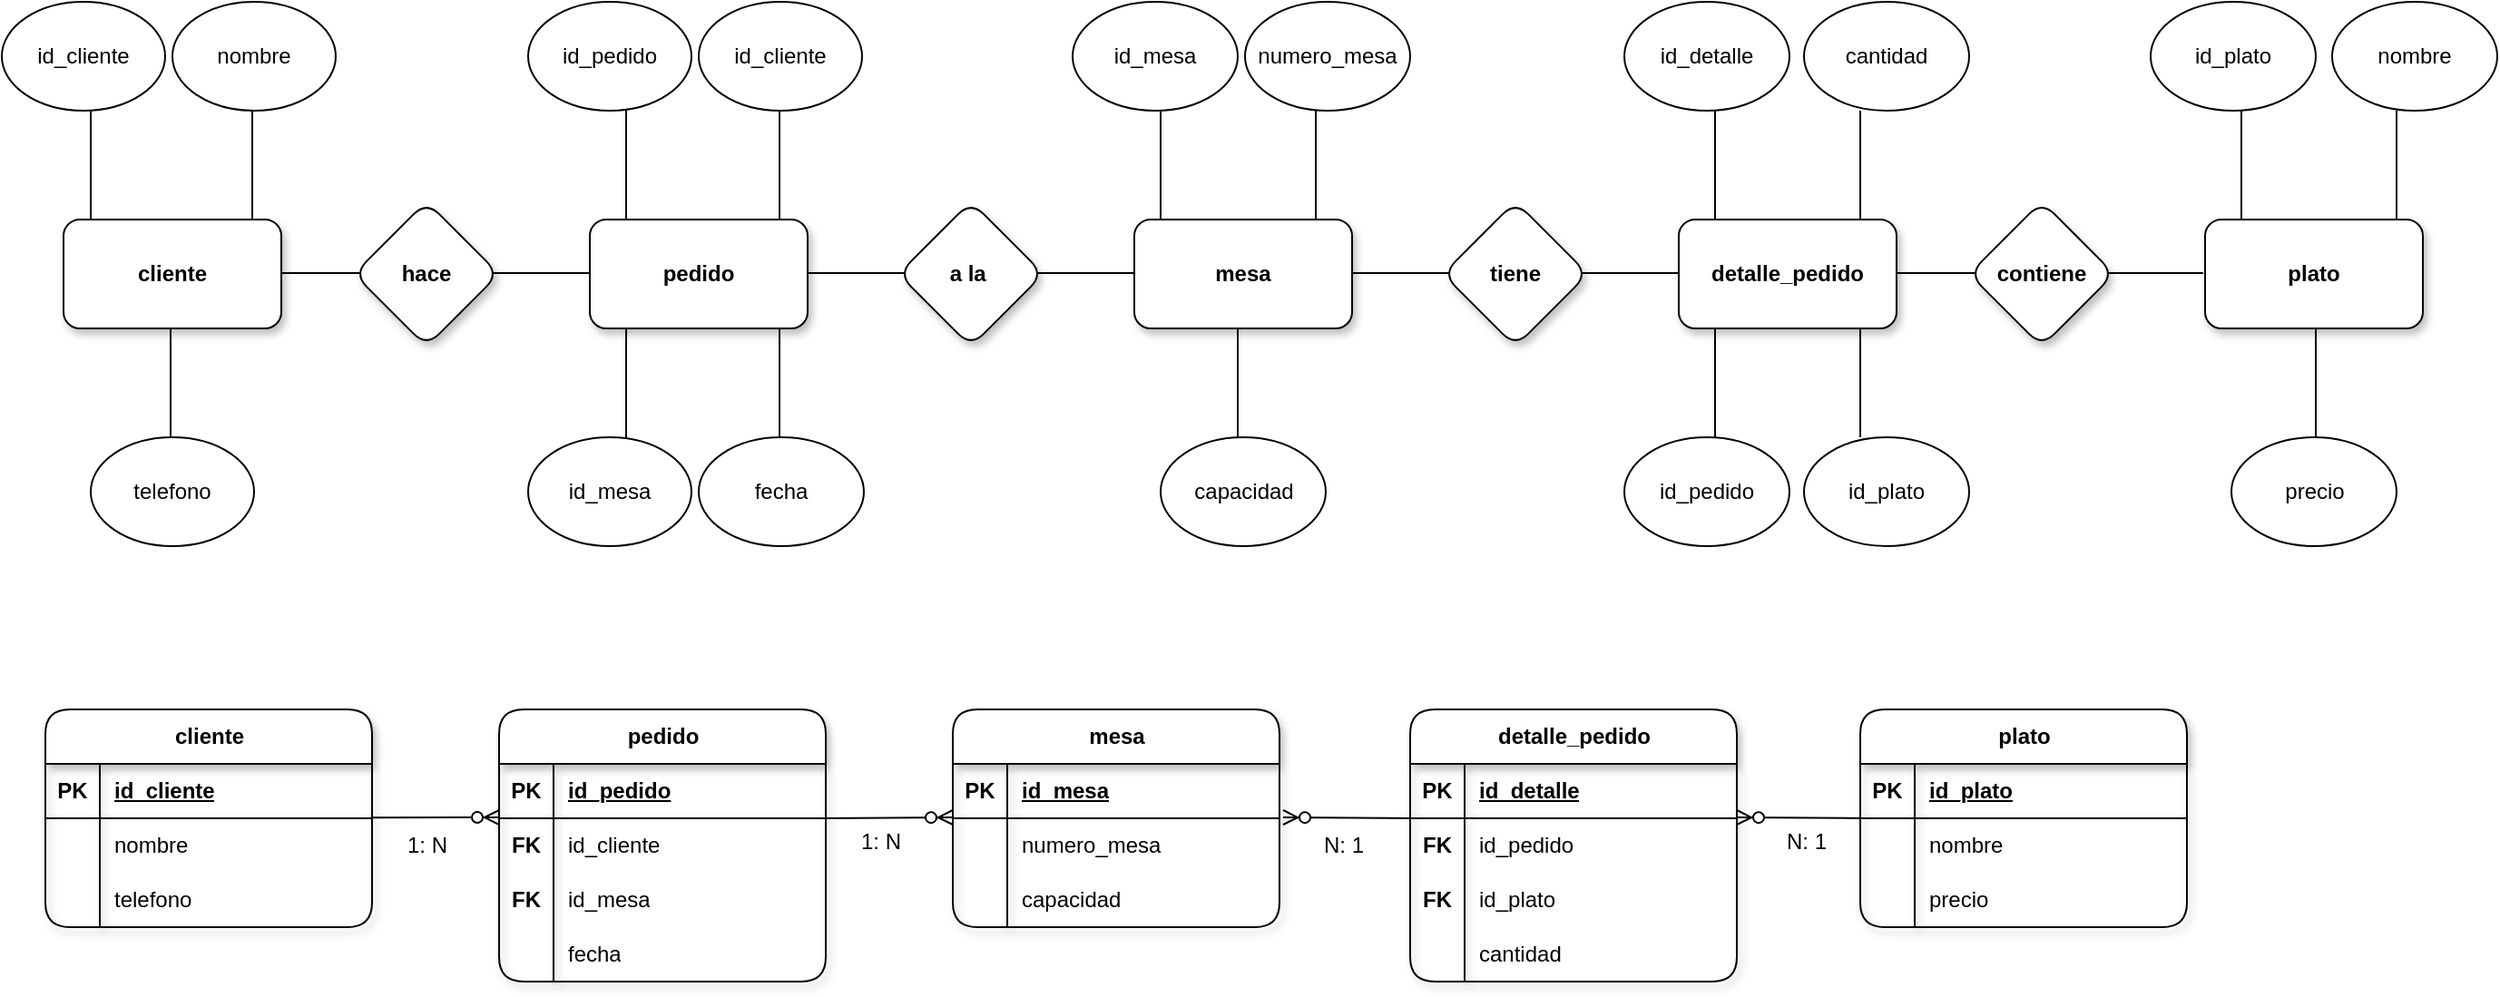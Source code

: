 <mxfile version="28.2.0">
  <diagram name="Página-1" id="vlV-Qh6X_c324FIrE44r">
    <mxGraphModel grid="1" page="1" gridSize="10" guides="1" tooltips="1" connect="1" arrows="1" fold="1" pageScale="1" pageWidth="1169" pageHeight="1654" math="0" shadow="0">
      <root>
        <mxCell id="0" />
        <mxCell id="1" parent="0" />
        <mxCell id="enoHgNi0ZjV8ggmhb0cH-23" value="" style="endArrow=none;html=1;rounded=0;" edge="1" parent="1">
          <mxGeometry width="50" height="50" relative="1" as="geometry">
            <mxPoint x="1169" y="199.5" as="sourcePoint" />
            <mxPoint x="1229" y="199.5" as="targetPoint" />
          </mxGeometry>
        </mxCell>
        <mxCell id="enoHgNi0ZjV8ggmhb0cH-22" value="" style="endArrow=none;html=1;rounded=0;" edge="1" parent="1">
          <mxGeometry width="50" height="50" relative="1" as="geometry">
            <mxPoint x="1050" y="199.5" as="sourcePoint" />
            <mxPoint x="1110" y="199.5" as="targetPoint" />
          </mxGeometry>
        </mxCell>
        <mxCell id="enoHgNi0ZjV8ggmhb0cH-21" value="" style="endArrow=none;html=1;rounded=0;" edge="1" parent="1">
          <mxGeometry width="50" height="50" relative="1" as="geometry">
            <mxPoint x="880" y="199.5" as="sourcePoint" />
            <mxPoint x="940" y="199.5" as="targetPoint" />
          </mxGeometry>
        </mxCell>
        <mxCell id="enoHgNi0ZjV8ggmhb0cH-20" value="" style="endArrow=none;html=1;rounded=0;" edge="1" parent="1">
          <mxGeometry width="50" height="50" relative="1" as="geometry">
            <mxPoint x="760" y="199.5" as="sourcePoint" />
            <mxPoint x="820" y="199.5" as="targetPoint" />
          </mxGeometry>
        </mxCell>
        <mxCell id="enoHgNi0ZjV8ggmhb0cH-19" value="" style="endArrow=none;html=1;rounded=0;" edge="1" parent="1">
          <mxGeometry width="50" height="50" relative="1" as="geometry">
            <mxPoint x="585" y="199.5" as="sourcePoint" />
            <mxPoint x="645" y="199.5" as="targetPoint" />
          </mxGeometry>
        </mxCell>
        <mxCell id="enoHgNi0ZjV8ggmhb0cH-18" value="" style="endArrow=none;html=1;rounded=0;" edge="1" parent="1">
          <mxGeometry width="50" height="50" relative="1" as="geometry">
            <mxPoint x="460" y="199.5" as="sourcePoint" />
            <mxPoint x="520" y="199.5" as="targetPoint" />
          </mxGeometry>
        </mxCell>
        <mxCell id="enoHgNi0ZjV8ggmhb0cH-7" value="&lt;b&gt;a la&amp;nbsp;&lt;/b&gt;" style="rhombus;whiteSpace=wrap;html=1;shadow=1;rounded=1;" vertex="1" parent="1">
          <mxGeometry x="510" y="160" width="80" height="80" as="geometry" />
        </mxCell>
        <mxCell id="enoHgNi0ZjV8ggmhb0cH-17" value="" style="endArrow=none;html=1;rounded=0;" edge="1" parent="1">
          <mxGeometry width="50" height="50" relative="1" as="geometry">
            <mxPoint x="280" y="199.5" as="sourcePoint" />
            <mxPoint x="340" y="199.5" as="targetPoint" />
          </mxGeometry>
        </mxCell>
        <mxCell id="enoHgNi0ZjV8ggmhb0cH-16" value="" style="endArrow=none;html=1;rounded=0;" edge="1" parent="1">
          <mxGeometry width="50" height="50" relative="1" as="geometry">
            <mxPoint x="155" y="199.5" as="sourcePoint" />
            <mxPoint x="215" y="199.5" as="targetPoint" />
          </mxGeometry>
        </mxCell>
        <mxCell id="enoHgNi0ZjV8ggmhb0cH-1" value="&lt;b&gt;cliente&lt;/b&gt;" style="rounded=1;whiteSpace=wrap;html=1;shadow=1;" vertex="1" parent="1">
          <mxGeometry x="50" y="170" width="120" height="60" as="geometry" />
        </mxCell>
        <mxCell id="enoHgNi0ZjV8ggmhb0cH-2" value="&lt;b&gt;pedido&lt;/b&gt;" style="rounded=1;whiteSpace=wrap;html=1;shadow=1;" vertex="1" parent="1">
          <mxGeometry x="340" y="170" width="120" height="60" as="geometry" />
        </mxCell>
        <mxCell id="enoHgNi0ZjV8ggmhb0cH-3" value="&lt;b&gt;detalle_pedido&lt;/b&gt;" style="rounded=1;whiteSpace=wrap;html=1;shadow=1;" vertex="1" parent="1">
          <mxGeometry x="940" y="170" width="120" height="60" as="geometry" />
        </mxCell>
        <mxCell id="enoHgNi0ZjV8ggmhb0cH-4" value="&lt;b&gt;mesa&lt;/b&gt;" style="rounded=1;whiteSpace=wrap;html=1;shadow=1;" vertex="1" parent="1">
          <mxGeometry x="640" y="170" width="120" height="60" as="geometry" />
        </mxCell>
        <mxCell id="enoHgNi0ZjV8ggmhb0cH-5" value="&lt;b&gt;plato&lt;/b&gt;" style="rounded=1;whiteSpace=wrap;html=1;shadow=1;" vertex="1" parent="1">
          <mxGeometry x="1230" y="170" width="120" height="60" as="geometry" />
        </mxCell>
        <mxCell id="enoHgNi0ZjV8ggmhb0cH-6" value="&lt;b&gt;hace&lt;/b&gt;" style="rhombus;whiteSpace=wrap;html=1;shadow=1;rounded=1;" vertex="1" parent="1">
          <mxGeometry x="210" y="160" width="80" height="80" as="geometry" />
        </mxCell>
        <mxCell id="enoHgNi0ZjV8ggmhb0cH-8" value="&lt;b&gt;tiene&lt;/b&gt;" style="rhombus;whiteSpace=wrap;html=1;shadow=1;rounded=1;" vertex="1" parent="1">
          <mxGeometry x="810" y="160" width="80" height="80" as="geometry" />
        </mxCell>
        <mxCell id="enoHgNi0ZjV8ggmhb0cH-9" value="&lt;b&gt;contiene&lt;/b&gt;" style="rhombus;whiteSpace=wrap;html=1;shadow=1;rounded=1;" vertex="1" parent="1">
          <mxGeometry x="1100" y="160" width="80" height="80" as="geometry" />
        </mxCell>
        <mxCell id="enoHgNi0ZjV8ggmhb0cH-10" value="id_cliente" style="ellipse;whiteSpace=wrap;html=1;" vertex="1" parent="1">
          <mxGeometry x="16" y="50" width="90" height="60" as="geometry" />
        </mxCell>
        <mxCell id="enoHgNi0ZjV8ggmhb0cH-11" value="nombre" style="ellipse;whiteSpace=wrap;html=1;" vertex="1" parent="1">
          <mxGeometry x="110" y="50" width="90" height="60" as="geometry" />
        </mxCell>
        <mxCell id="enoHgNi0ZjV8ggmhb0cH-12" value="telefono" style="ellipse;whiteSpace=wrap;html=1;" vertex="1" parent="1">
          <mxGeometry x="65" y="290" width="90" height="60" as="geometry" />
        </mxCell>
        <mxCell id="enoHgNi0ZjV8ggmhb0cH-13" value="" style="endArrow=none;html=1;rounded=0;" edge="1" parent="1">
          <mxGeometry width="50" height="50" relative="1" as="geometry">
            <mxPoint x="65" y="170" as="sourcePoint" />
            <mxPoint x="65" y="110" as="targetPoint" />
          </mxGeometry>
        </mxCell>
        <mxCell id="enoHgNi0ZjV8ggmhb0cH-14" value="" style="endArrow=none;html=1;rounded=0;" edge="1" parent="1">
          <mxGeometry width="50" height="50" relative="1" as="geometry">
            <mxPoint x="154" y="170" as="sourcePoint" />
            <mxPoint x="154" y="110" as="targetPoint" />
          </mxGeometry>
        </mxCell>
        <mxCell id="enoHgNi0ZjV8ggmhb0cH-15" value="" style="endArrow=none;html=1;rounded=0;" edge="1" parent="1">
          <mxGeometry width="50" height="50" relative="1" as="geometry">
            <mxPoint x="109" y="290" as="sourcePoint" />
            <mxPoint x="109" y="230" as="targetPoint" />
          </mxGeometry>
        </mxCell>
        <mxCell id="enoHgNi0ZjV8ggmhb0cH-24" value="id_pedido" style="ellipse;whiteSpace=wrap;html=1;" vertex="1" parent="1">
          <mxGeometry x="306" y="50" width="90" height="60" as="geometry" />
        </mxCell>
        <mxCell id="enoHgNi0ZjV8ggmhb0cH-25" value="id_cliente" style="ellipse;whiteSpace=wrap;html=1;" vertex="1" parent="1">
          <mxGeometry x="400" y="50" width="90" height="60" as="geometry" />
        </mxCell>
        <mxCell id="enoHgNi0ZjV8ggmhb0cH-26" value="id_mesa" style="ellipse;whiteSpace=wrap;html=1;" vertex="1" parent="1">
          <mxGeometry x="306" y="290" width="90" height="60" as="geometry" />
        </mxCell>
        <mxCell id="enoHgNi0ZjV8ggmhb0cH-27" value="fecha" style="ellipse;whiteSpace=wrap;html=1;" vertex="1" parent="1">
          <mxGeometry x="400" y="290" width="91" height="60" as="geometry" />
        </mxCell>
        <mxCell id="enoHgNi0ZjV8ggmhb0cH-28" value="" style="endArrow=none;html=1;rounded=0;" edge="1" parent="1">
          <mxGeometry width="50" height="50" relative="1" as="geometry">
            <mxPoint x="360" y="290" as="sourcePoint" />
            <mxPoint x="360" y="230" as="targetPoint" />
          </mxGeometry>
        </mxCell>
        <mxCell id="enoHgNi0ZjV8ggmhb0cH-29" value="" style="endArrow=none;html=1;rounded=0;" edge="1" parent="1">
          <mxGeometry width="50" height="50" relative="1" as="geometry">
            <mxPoint x="444.5" y="290" as="sourcePoint" />
            <mxPoint x="444.5" y="230" as="targetPoint" />
          </mxGeometry>
        </mxCell>
        <mxCell id="enoHgNi0ZjV8ggmhb0cH-30" value="" style="endArrow=none;html=1;rounded=0;" edge="1" parent="1">
          <mxGeometry width="50" height="50" relative="1" as="geometry">
            <mxPoint x="360" y="170" as="sourcePoint" />
            <mxPoint x="360" y="110" as="targetPoint" />
          </mxGeometry>
        </mxCell>
        <mxCell id="enoHgNi0ZjV8ggmhb0cH-31" value="" style="endArrow=none;html=1;rounded=0;" edge="1" parent="1">
          <mxGeometry width="50" height="50" relative="1" as="geometry">
            <mxPoint x="444.5" y="170" as="sourcePoint" />
            <mxPoint x="444.5" y="110" as="targetPoint" />
          </mxGeometry>
        </mxCell>
        <mxCell id="enoHgNi0ZjV8ggmhb0cH-32" value="id_mesa" style="ellipse;whiteSpace=wrap;html=1;" vertex="1" parent="1">
          <mxGeometry x="606" y="50" width="91" height="60" as="geometry" />
        </mxCell>
        <mxCell id="enoHgNi0ZjV8ggmhb0cH-33" value="numero_mesa" style="ellipse;whiteSpace=wrap;html=1;" vertex="1" parent="1">
          <mxGeometry x="701" y="50" width="91" height="60" as="geometry" />
        </mxCell>
        <mxCell id="enoHgNi0ZjV8ggmhb0cH-34" value="capacidad" style="ellipse;whiteSpace=wrap;html=1;" vertex="1" parent="1">
          <mxGeometry x="654.5" y="290" width="91" height="60" as="geometry" />
        </mxCell>
        <mxCell id="enoHgNi0ZjV8ggmhb0cH-35" value="" style="endArrow=none;html=1;rounded=0;" edge="1" parent="1">
          <mxGeometry width="50" height="50" relative="1" as="geometry">
            <mxPoint x="697" y="290" as="sourcePoint" />
            <mxPoint x="697" y="230" as="targetPoint" />
          </mxGeometry>
        </mxCell>
        <mxCell id="enoHgNi0ZjV8ggmhb0cH-36" value="" style="endArrow=none;html=1;rounded=0;" edge="1" parent="1">
          <mxGeometry width="50" height="50" relative="1" as="geometry">
            <mxPoint x="654.5" y="170" as="sourcePoint" />
            <mxPoint x="654.5" y="110" as="targetPoint" />
          </mxGeometry>
        </mxCell>
        <mxCell id="enoHgNi0ZjV8ggmhb0cH-37" value="" style="endArrow=none;html=1;rounded=0;" edge="1" parent="1">
          <mxGeometry width="50" height="50" relative="1" as="geometry">
            <mxPoint x="740" y="170" as="sourcePoint" />
            <mxPoint x="740" y="110" as="targetPoint" />
          </mxGeometry>
        </mxCell>
        <mxCell id="enoHgNi0ZjV8ggmhb0cH-38" value="id_detalle" style="ellipse;whiteSpace=wrap;html=1;" vertex="1" parent="1">
          <mxGeometry x="910" y="50" width="91" height="60" as="geometry" />
        </mxCell>
        <mxCell id="enoHgNi0ZjV8ggmhb0cH-39" value="cantidad" style="ellipse;whiteSpace=wrap;html=1;" vertex="1" parent="1">
          <mxGeometry x="1009" y="50" width="91" height="60" as="geometry" />
        </mxCell>
        <mxCell id="enoHgNi0ZjV8ggmhb0cH-40" value="id_pedido" style="ellipse;whiteSpace=wrap;html=1;" vertex="1" parent="1">
          <mxGeometry x="910" y="290" width="91" height="60" as="geometry" />
        </mxCell>
        <mxCell id="enoHgNi0ZjV8ggmhb0cH-41" value="id_plato" style="ellipse;whiteSpace=wrap;html=1;" vertex="1" parent="1">
          <mxGeometry x="1009" y="290" width="91" height="60" as="geometry" />
        </mxCell>
        <mxCell id="enoHgNi0ZjV8ggmhb0cH-42" value="" style="endArrow=none;html=1;rounded=0;" edge="1" parent="1">
          <mxGeometry width="50" height="50" relative="1" as="geometry">
            <mxPoint x="960" y="290" as="sourcePoint" />
            <mxPoint x="960" y="230" as="targetPoint" />
          </mxGeometry>
        </mxCell>
        <mxCell id="enoHgNi0ZjV8ggmhb0cH-43" value="" style="endArrow=none;html=1;rounded=0;" edge="1" parent="1">
          <mxGeometry width="50" height="50" relative="1" as="geometry">
            <mxPoint x="1040" y="290" as="sourcePoint" />
            <mxPoint x="1040" y="230" as="targetPoint" />
          </mxGeometry>
        </mxCell>
        <mxCell id="enoHgNi0ZjV8ggmhb0cH-44" value="" style="endArrow=none;html=1;rounded=0;" edge="1" parent="1">
          <mxGeometry width="50" height="50" relative="1" as="geometry">
            <mxPoint x="960" y="170" as="sourcePoint" />
            <mxPoint x="960" y="110" as="targetPoint" />
          </mxGeometry>
        </mxCell>
        <mxCell id="enoHgNi0ZjV8ggmhb0cH-45" value="" style="endArrow=none;html=1;rounded=0;" edge="1" parent="1">
          <mxGeometry width="50" height="50" relative="1" as="geometry">
            <mxPoint x="1040" y="170" as="sourcePoint" />
            <mxPoint x="1040" y="110" as="targetPoint" />
          </mxGeometry>
        </mxCell>
        <mxCell id="enoHgNi0ZjV8ggmhb0cH-46" value="id_plato" style="ellipse;whiteSpace=wrap;html=1;" vertex="1" parent="1">
          <mxGeometry x="1200" y="50" width="91" height="60" as="geometry" />
        </mxCell>
        <mxCell id="enoHgNi0ZjV8ggmhb0cH-47" value="nombre" style="ellipse;whiteSpace=wrap;html=1;" vertex="1" parent="1">
          <mxGeometry x="1300" y="50" width="91" height="60" as="geometry" />
        </mxCell>
        <mxCell id="enoHgNi0ZjV8ggmhb0cH-48" value="precio" style="ellipse;whiteSpace=wrap;html=1;" vertex="1" parent="1">
          <mxGeometry x="1244.5" y="290" width="91" height="60" as="geometry" />
        </mxCell>
        <mxCell id="enoHgNi0ZjV8ggmhb0cH-49" value="" style="endArrow=none;html=1;rounded=0;" edge="1" parent="1">
          <mxGeometry width="50" height="50" relative="1" as="geometry">
            <mxPoint x="1291" y="290" as="sourcePoint" />
            <mxPoint x="1291" y="230" as="targetPoint" />
          </mxGeometry>
        </mxCell>
        <mxCell id="enoHgNi0ZjV8ggmhb0cH-50" value="" style="endArrow=none;html=1;rounded=0;" edge="1" parent="1">
          <mxGeometry width="50" height="50" relative="1" as="geometry">
            <mxPoint x="1250" y="170" as="sourcePoint" />
            <mxPoint x="1250" y="110" as="targetPoint" />
          </mxGeometry>
        </mxCell>
        <mxCell id="enoHgNi0ZjV8ggmhb0cH-51" value="" style="endArrow=none;html=1;rounded=0;" edge="1" parent="1">
          <mxGeometry width="50" height="50" relative="1" as="geometry">
            <mxPoint x="1335.5" y="170" as="sourcePoint" />
            <mxPoint x="1335.5" y="110" as="targetPoint" />
          </mxGeometry>
        </mxCell>
        <mxCell id="enoHgNi0ZjV8ggmhb0cH-52" value="cliente" style="shape=table;startSize=30;container=1;collapsible=1;childLayout=tableLayout;fixedRows=1;rowLines=0;fontStyle=1;align=center;resizeLast=1;html=1;rounded=1;shadow=1;" vertex="1" parent="1">
          <mxGeometry x="40" y="440" width="180" height="120" as="geometry" />
        </mxCell>
        <mxCell id="enoHgNi0ZjV8ggmhb0cH-53" value="" style="shape=tableRow;horizontal=0;startSize=0;swimlaneHead=0;swimlaneBody=0;fillColor=none;collapsible=0;dropTarget=0;points=[[0,0.5],[1,0.5]];portConstraint=eastwest;top=0;left=0;right=0;bottom=1;" vertex="1" parent="enoHgNi0ZjV8ggmhb0cH-52">
          <mxGeometry y="30" width="180" height="30" as="geometry" />
        </mxCell>
        <mxCell id="enoHgNi0ZjV8ggmhb0cH-54" value="PK" style="shape=partialRectangle;connectable=0;fillColor=none;top=0;left=0;bottom=0;right=0;fontStyle=1;overflow=hidden;whiteSpace=wrap;html=1;" vertex="1" parent="enoHgNi0ZjV8ggmhb0cH-53">
          <mxGeometry width="30" height="30" as="geometry">
            <mxRectangle width="30" height="30" as="alternateBounds" />
          </mxGeometry>
        </mxCell>
        <mxCell id="enoHgNi0ZjV8ggmhb0cH-55" value="id_cliente" style="shape=partialRectangle;connectable=0;fillColor=none;top=0;left=0;bottom=0;right=0;align=left;spacingLeft=6;fontStyle=5;overflow=hidden;whiteSpace=wrap;html=1;" vertex="1" parent="enoHgNi0ZjV8ggmhb0cH-53">
          <mxGeometry x="30" width="150" height="30" as="geometry">
            <mxRectangle width="150" height="30" as="alternateBounds" />
          </mxGeometry>
        </mxCell>
        <mxCell id="enoHgNi0ZjV8ggmhb0cH-56" value="" style="shape=tableRow;horizontal=0;startSize=0;swimlaneHead=0;swimlaneBody=0;fillColor=none;collapsible=0;dropTarget=0;points=[[0,0.5],[1,0.5]];portConstraint=eastwest;top=0;left=0;right=0;bottom=0;" vertex="1" parent="enoHgNi0ZjV8ggmhb0cH-52">
          <mxGeometry y="60" width="180" height="30" as="geometry" />
        </mxCell>
        <mxCell id="enoHgNi0ZjV8ggmhb0cH-57" value="" style="shape=partialRectangle;connectable=0;fillColor=none;top=0;left=0;bottom=0;right=0;editable=1;overflow=hidden;whiteSpace=wrap;html=1;" vertex="1" parent="enoHgNi0ZjV8ggmhb0cH-56">
          <mxGeometry width="30" height="30" as="geometry">
            <mxRectangle width="30" height="30" as="alternateBounds" />
          </mxGeometry>
        </mxCell>
        <mxCell id="enoHgNi0ZjV8ggmhb0cH-58" value="nombre" style="shape=partialRectangle;connectable=0;fillColor=none;top=0;left=0;bottom=0;right=0;align=left;spacingLeft=6;overflow=hidden;whiteSpace=wrap;html=1;" vertex="1" parent="enoHgNi0ZjV8ggmhb0cH-56">
          <mxGeometry x="30" width="150" height="30" as="geometry">
            <mxRectangle width="150" height="30" as="alternateBounds" />
          </mxGeometry>
        </mxCell>
        <mxCell id="enoHgNi0ZjV8ggmhb0cH-59" value="" style="shape=tableRow;horizontal=0;startSize=0;swimlaneHead=0;swimlaneBody=0;fillColor=none;collapsible=0;dropTarget=0;points=[[0,0.5],[1,0.5]];portConstraint=eastwest;top=0;left=0;right=0;bottom=0;" vertex="1" parent="enoHgNi0ZjV8ggmhb0cH-52">
          <mxGeometry y="90" width="180" height="30" as="geometry" />
        </mxCell>
        <mxCell id="enoHgNi0ZjV8ggmhb0cH-60" value="" style="shape=partialRectangle;connectable=0;fillColor=none;top=0;left=0;bottom=0;right=0;editable=1;overflow=hidden;whiteSpace=wrap;html=1;" vertex="1" parent="enoHgNi0ZjV8ggmhb0cH-59">
          <mxGeometry width="30" height="30" as="geometry">
            <mxRectangle width="30" height="30" as="alternateBounds" />
          </mxGeometry>
        </mxCell>
        <mxCell id="enoHgNi0ZjV8ggmhb0cH-61" value="telefono" style="shape=partialRectangle;connectable=0;fillColor=none;top=0;left=0;bottom=0;right=0;align=left;spacingLeft=6;overflow=hidden;whiteSpace=wrap;html=1;" vertex="1" parent="enoHgNi0ZjV8ggmhb0cH-59">
          <mxGeometry x="30" width="150" height="30" as="geometry">
            <mxRectangle width="150" height="30" as="alternateBounds" />
          </mxGeometry>
        </mxCell>
        <mxCell id="enoHgNi0ZjV8ggmhb0cH-65" value="pedido" style="shape=table;startSize=30;container=1;collapsible=1;childLayout=tableLayout;fixedRows=1;rowLines=0;fontStyle=1;align=center;resizeLast=1;html=1;rounded=1;shadow=1;" vertex="1" parent="1">
          <mxGeometry x="290" y="440" width="180" height="150" as="geometry" />
        </mxCell>
        <mxCell id="enoHgNi0ZjV8ggmhb0cH-66" value="" style="shape=tableRow;horizontal=0;startSize=0;swimlaneHead=0;swimlaneBody=0;fillColor=none;collapsible=0;dropTarget=0;points=[[0,0.5],[1,0.5]];portConstraint=eastwest;top=0;left=0;right=0;bottom=1;" vertex="1" parent="enoHgNi0ZjV8ggmhb0cH-65">
          <mxGeometry y="30" width="180" height="30" as="geometry" />
        </mxCell>
        <mxCell id="enoHgNi0ZjV8ggmhb0cH-67" value="PK" style="shape=partialRectangle;connectable=0;fillColor=none;top=0;left=0;bottom=0;right=0;fontStyle=1;overflow=hidden;whiteSpace=wrap;html=1;" vertex="1" parent="enoHgNi0ZjV8ggmhb0cH-66">
          <mxGeometry width="30" height="30" as="geometry">
            <mxRectangle width="30" height="30" as="alternateBounds" />
          </mxGeometry>
        </mxCell>
        <mxCell id="enoHgNi0ZjV8ggmhb0cH-68" value="id_pedido" style="shape=partialRectangle;connectable=0;fillColor=none;top=0;left=0;bottom=0;right=0;align=left;spacingLeft=6;fontStyle=5;overflow=hidden;whiteSpace=wrap;html=1;" vertex="1" parent="enoHgNi0ZjV8ggmhb0cH-66">
          <mxGeometry x="30" width="150" height="30" as="geometry">
            <mxRectangle width="150" height="30" as="alternateBounds" />
          </mxGeometry>
        </mxCell>
        <mxCell id="enoHgNi0ZjV8ggmhb0cH-69" value="" style="shape=tableRow;horizontal=0;startSize=0;swimlaneHead=0;swimlaneBody=0;fillColor=none;collapsible=0;dropTarget=0;points=[[0,0.5],[1,0.5]];portConstraint=eastwest;top=0;left=0;right=0;bottom=0;" vertex="1" parent="enoHgNi0ZjV8ggmhb0cH-65">
          <mxGeometry y="60" width="180" height="30" as="geometry" />
        </mxCell>
        <mxCell id="enoHgNi0ZjV8ggmhb0cH-70" value="&lt;b&gt;FK&lt;/b&gt;" style="shape=partialRectangle;connectable=0;fillColor=none;top=0;left=0;bottom=0;right=0;editable=1;overflow=hidden;whiteSpace=wrap;html=1;" vertex="1" parent="enoHgNi0ZjV8ggmhb0cH-69">
          <mxGeometry width="30" height="30" as="geometry">
            <mxRectangle width="30" height="30" as="alternateBounds" />
          </mxGeometry>
        </mxCell>
        <mxCell id="enoHgNi0ZjV8ggmhb0cH-71" value="id_cliente" style="shape=partialRectangle;connectable=0;fillColor=none;top=0;left=0;bottom=0;right=0;align=left;spacingLeft=6;overflow=hidden;whiteSpace=wrap;html=1;" vertex="1" parent="enoHgNi0ZjV8ggmhb0cH-69">
          <mxGeometry x="30" width="150" height="30" as="geometry">
            <mxRectangle width="150" height="30" as="alternateBounds" />
          </mxGeometry>
        </mxCell>
        <mxCell id="enoHgNi0ZjV8ggmhb0cH-72" value="" style="shape=tableRow;horizontal=0;startSize=0;swimlaneHead=0;swimlaneBody=0;fillColor=none;collapsible=0;dropTarget=0;points=[[0,0.5],[1,0.5]];portConstraint=eastwest;top=0;left=0;right=0;bottom=0;" vertex="1" parent="enoHgNi0ZjV8ggmhb0cH-65">
          <mxGeometry y="90" width="180" height="30" as="geometry" />
        </mxCell>
        <mxCell id="enoHgNi0ZjV8ggmhb0cH-73" value="&lt;b&gt;FK&lt;/b&gt;" style="shape=partialRectangle;connectable=0;fillColor=none;top=0;left=0;bottom=0;right=0;editable=1;overflow=hidden;whiteSpace=wrap;html=1;" vertex="1" parent="enoHgNi0ZjV8ggmhb0cH-72">
          <mxGeometry width="30" height="30" as="geometry">
            <mxRectangle width="30" height="30" as="alternateBounds" />
          </mxGeometry>
        </mxCell>
        <mxCell id="enoHgNi0ZjV8ggmhb0cH-74" value="id_mesa" style="shape=partialRectangle;connectable=0;fillColor=none;top=0;left=0;bottom=0;right=0;align=left;spacingLeft=6;overflow=hidden;whiteSpace=wrap;html=1;" vertex="1" parent="enoHgNi0ZjV8ggmhb0cH-72">
          <mxGeometry x="30" width="150" height="30" as="geometry">
            <mxRectangle width="150" height="30" as="alternateBounds" />
          </mxGeometry>
        </mxCell>
        <mxCell id="enoHgNi0ZjV8ggmhb0cH-75" value="" style="shape=tableRow;horizontal=0;startSize=0;swimlaneHead=0;swimlaneBody=0;fillColor=none;collapsible=0;dropTarget=0;points=[[0,0.5],[1,0.5]];portConstraint=eastwest;top=0;left=0;right=0;bottom=0;" vertex="1" parent="enoHgNi0ZjV8ggmhb0cH-65">
          <mxGeometry y="120" width="180" height="30" as="geometry" />
        </mxCell>
        <mxCell id="enoHgNi0ZjV8ggmhb0cH-76" value="" style="shape=partialRectangle;connectable=0;fillColor=none;top=0;left=0;bottom=0;right=0;editable=1;overflow=hidden;whiteSpace=wrap;html=1;" vertex="1" parent="enoHgNi0ZjV8ggmhb0cH-75">
          <mxGeometry width="30" height="30" as="geometry">
            <mxRectangle width="30" height="30" as="alternateBounds" />
          </mxGeometry>
        </mxCell>
        <mxCell id="enoHgNi0ZjV8ggmhb0cH-77" value="fecha" style="shape=partialRectangle;connectable=0;fillColor=none;top=0;left=0;bottom=0;right=0;align=left;spacingLeft=6;overflow=hidden;whiteSpace=wrap;html=1;" vertex="1" parent="enoHgNi0ZjV8ggmhb0cH-75">
          <mxGeometry x="30" width="150" height="30" as="geometry">
            <mxRectangle width="150" height="30" as="alternateBounds" />
          </mxGeometry>
        </mxCell>
        <mxCell id="enoHgNi0ZjV8ggmhb0cH-78" value="mesa" style="shape=table;startSize=30;container=1;collapsible=1;childLayout=tableLayout;fixedRows=1;rowLines=0;fontStyle=1;align=center;resizeLast=1;html=1;rounded=1;shadow=1;" vertex="1" parent="1">
          <mxGeometry x="540" y="440" width="180" height="120" as="geometry" />
        </mxCell>
        <mxCell id="enoHgNi0ZjV8ggmhb0cH-79" value="" style="shape=tableRow;horizontal=0;startSize=0;swimlaneHead=0;swimlaneBody=0;fillColor=none;collapsible=0;dropTarget=0;points=[[0,0.5],[1,0.5]];portConstraint=eastwest;top=0;left=0;right=0;bottom=1;" vertex="1" parent="enoHgNi0ZjV8ggmhb0cH-78">
          <mxGeometry y="30" width="180" height="30" as="geometry" />
        </mxCell>
        <mxCell id="enoHgNi0ZjV8ggmhb0cH-80" value="PK" style="shape=partialRectangle;connectable=0;fillColor=none;top=0;left=0;bottom=0;right=0;fontStyle=1;overflow=hidden;whiteSpace=wrap;html=1;" vertex="1" parent="enoHgNi0ZjV8ggmhb0cH-79">
          <mxGeometry width="30" height="30" as="geometry">
            <mxRectangle width="30" height="30" as="alternateBounds" />
          </mxGeometry>
        </mxCell>
        <mxCell id="enoHgNi0ZjV8ggmhb0cH-81" value="id_mesa" style="shape=partialRectangle;connectable=0;fillColor=none;top=0;left=0;bottom=0;right=0;align=left;spacingLeft=6;fontStyle=5;overflow=hidden;whiteSpace=wrap;html=1;" vertex="1" parent="enoHgNi0ZjV8ggmhb0cH-79">
          <mxGeometry x="30" width="150" height="30" as="geometry">
            <mxRectangle width="150" height="30" as="alternateBounds" />
          </mxGeometry>
        </mxCell>
        <mxCell id="enoHgNi0ZjV8ggmhb0cH-82" value="" style="shape=tableRow;horizontal=0;startSize=0;swimlaneHead=0;swimlaneBody=0;fillColor=none;collapsible=0;dropTarget=0;points=[[0,0.5],[1,0.5]];portConstraint=eastwest;top=0;left=0;right=0;bottom=0;" vertex="1" parent="enoHgNi0ZjV8ggmhb0cH-78">
          <mxGeometry y="60" width="180" height="30" as="geometry" />
        </mxCell>
        <mxCell id="enoHgNi0ZjV8ggmhb0cH-83" value="" style="shape=partialRectangle;connectable=0;fillColor=none;top=0;left=0;bottom=0;right=0;editable=1;overflow=hidden;whiteSpace=wrap;html=1;" vertex="1" parent="enoHgNi0ZjV8ggmhb0cH-82">
          <mxGeometry width="30" height="30" as="geometry">
            <mxRectangle width="30" height="30" as="alternateBounds" />
          </mxGeometry>
        </mxCell>
        <mxCell id="enoHgNi0ZjV8ggmhb0cH-84" value="numero_mesa" style="shape=partialRectangle;connectable=0;fillColor=none;top=0;left=0;bottom=0;right=0;align=left;spacingLeft=6;overflow=hidden;whiteSpace=wrap;html=1;" vertex="1" parent="enoHgNi0ZjV8ggmhb0cH-82">
          <mxGeometry x="30" width="150" height="30" as="geometry">
            <mxRectangle width="150" height="30" as="alternateBounds" />
          </mxGeometry>
        </mxCell>
        <mxCell id="enoHgNi0ZjV8ggmhb0cH-85" value="" style="shape=tableRow;horizontal=0;startSize=0;swimlaneHead=0;swimlaneBody=0;fillColor=none;collapsible=0;dropTarget=0;points=[[0,0.5],[1,0.5]];portConstraint=eastwest;top=0;left=0;right=0;bottom=0;" vertex="1" parent="enoHgNi0ZjV8ggmhb0cH-78">
          <mxGeometry y="90" width="180" height="30" as="geometry" />
        </mxCell>
        <mxCell id="enoHgNi0ZjV8ggmhb0cH-86" value="" style="shape=partialRectangle;connectable=0;fillColor=none;top=0;left=0;bottom=0;right=0;editable=1;overflow=hidden;whiteSpace=wrap;html=1;" vertex="1" parent="enoHgNi0ZjV8ggmhb0cH-85">
          <mxGeometry width="30" height="30" as="geometry">
            <mxRectangle width="30" height="30" as="alternateBounds" />
          </mxGeometry>
        </mxCell>
        <mxCell id="enoHgNi0ZjV8ggmhb0cH-87" value="capacidad" style="shape=partialRectangle;connectable=0;fillColor=none;top=0;left=0;bottom=0;right=0;align=left;spacingLeft=6;overflow=hidden;whiteSpace=wrap;html=1;" vertex="1" parent="enoHgNi0ZjV8ggmhb0cH-85">
          <mxGeometry x="30" width="150" height="30" as="geometry">
            <mxRectangle width="150" height="30" as="alternateBounds" />
          </mxGeometry>
        </mxCell>
        <mxCell id="enoHgNi0ZjV8ggmhb0cH-91" value="detalle_pedido" style="shape=table;startSize=30;container=1;collapsible=1;childLayout=tableLayout;fixedRows=1;rowLines=0;fontStyle=1;align=center;resizeLast=1;html=1;rounded=1;shadow=1;" vertex="1" parent="1">
          <mxGeometry x="792" y="440" width="180" height="150" as="geometry" />
        </mxCell>
        <mxCell id="enoHgNi0ZjV8ggmhb0cH-92" value="" style="shape=tableRow;horizontal=0;startSize=0;swimlaneHead=0;swimlaneBody=0;fillColor=none;collapsible=0;dropTarget=0;points=[[0,0.5],[1,0.5]];portConstraint=eastwest;top=0;left=0;right=0;bottom=1;" vertex="1" parent="enoHgNi0ZjV8ggmhb0cH-91">
          <mxGeometry y="30" width="180" height="30" as="geometry" />
        </mxCell>
        <mxCell id="enoHgNi0ZjV8ggmhb0cH-93" value="PK" style="shape=partialRectangle;connectable=0;fillColor=none;top=0;left=0;bottom=0;right=0;fontStyle=1;overflow=hidden;whiteSpace=wrap;html=1;" vertex="1" parent="enoHgNi0ZjV8ggmhb0cH-92">
          <mxGeometry width="30" height="30" as="geometry">
            <mxRectangle width="30" height="30" as="alternateBounds" />
          </mxGeometry>
        </mxCell>
        <mxCell id="enoHgNi0ZjV8ggmhb0cH-94" value="id_detalle" style="shape=partialRectangle;connectable=0;fillColor=none;top=0;left=0;bottom=0;right=0;align=left;spacingLeft=6;fontStyle=5;overflow=hidden;whiteSpace=wrap;html=1;" vertex="1" parent="enoHgNi0ZjV8ggmhb0cH-92">
          <mxGeometry x="30" width="150" height="30" as="geometry">
            <mxRectangle width="150" height="30" as="alternateBounds" />
          </mxGeometry>
        </mxCell>
        <mxCell id="enoHgNi0ZjV8ggmhb0cH-95" value="" style="shape=tableRow;horizontal=0;startSize=0;swimlaneHead=0;swimlaneBody=0;fillColor=none;collapsible=0;dropTarget=0;points=[[0,0.5],[1,0.5]];portConstraint=eastwest;top=0;left=0;right=0;bottom=0;" vertex="1" parent="enoHgNi0ZjV8ggmhb0cH-91">
          <mxGeometry y="60" width="180" height="30" as="geometry" />
        </mxCell>
        <mxCell id="enoHgNi0ZjV8ggmhb0cH-96" value="&lt;b&gt;FK&lt;/b&gt;" style="shape=partialRectangle;connectable=0;fillColor=none;top=0;left=0;bottom=0;right=0;editable=1;overflow=hidden;whiteSpace=wrap;html=1;" vertex="1" parent="enoHgNi0ZjV8ggmhb0cH-95">
          <mxGeometry width="30" height="30" as="geometry">
            <mxRectangle width="30" height="30" as="alternateBounds" />
          </mxGeometry>
        </mxCell>
        <mxCell id="enoHgNi0ZjV8ggmhb0cH-97" value="id_pedido" style="shape=partialRectangle;connectable=0;fillColor=none;top=0;left=0;bottom=0;right=0;align=left;spacingLeft=6;overflow=hidden;whiteSpace=wrap;html=1;" vertex="1" parent="enoHgNi0ZjV8ggmhb0cH-95">
          <mxGeometry x="30" width="150" height="30" as="geometry">
            <mxRectangle width="150" height="30" as="alternateBounds" />
          </mxGeometry>
        </mxCell>
        <mxCell id="enoHgNi0ZjV8ggmhb0cH-98" value="" style="shape=tableRow;horizontal=0;startSize=0;swimlaneHead=0;swimlaneBody=0;fillColor=none;collapsible=0;dropTarget=0;points=[[0,0.5],[1,0.5]];portConstraint=eastwest;top=0;left=0;right=0;bottom=0;" vertex="1" parent="enoHgNi0ZjV8ggmhb0cH-91">
          <mxGeometry y="90" width="180" height="30" as="geometry" />
        </mxCell>
        <mxCell id="enoHgNi0ZjV8ggmhb0cH-99" value="&lt;b&gt;FK&lt;/b&gt;" style="shape=partialRectangle;connectable=0;fillColor=none;top=0;left=0;bottom=0;right=0;editable=1;overflow=hidden;whiteSpace=wrap;html=1;" vertex="1" parent="enoHgNi0ZjV8ggmhb0cH-98">
          <mxGeometry width="30" height="30" as="geometry">
            <mxRectangle width="30" height="30" as="alternateBounds" />
          </mxGeometry>
        </mxCell>
        <mxCell id="enoHgNi0ZjV8ggmhb0cH-100" value="id_plato" style="shape=partialRectangle;connectable=0;fillColor=none;top=0;left=0;bottom=0;right=0;align=left;spacingLeft=6;overflow=hidden;whiteSpace=wrap;html=1;" vertex="1" parent="enoHgNi0ZjV8ggmhb0cH-98">
          <mxGeometry x="30" width="150" height="30" as="geometry">
            <mxRectangle width="150" height="30" as="alternateBounds" />
          </mxGeometry>
        </mxCell>
        <mxCell id="enoHgNi0ZjV8ggmhb0cH-101" value="" style="shape=tableRow;horizontal=0;startSize=0;swimlaneHead=0;swimlaneBody=0;fillColor=none;collapsible=0;dropTarget=0;points=[[0,0.5],[1,0.5]];portConstraint=eastwest;top=0;left=0;right=0;bottom=0;" vertex="1" parent="enoHgNi0ZjV8ggmhb0cH-91">
          <mxGeometry y="120" width="180" height="30" as="geometry" />
        </mxCell>
        <mxCell id="enoHgNi0ZjV8ggmhb0cH-102" value="" style="shape=partialRectangle;connectable=0;fillColor=none;top=0;left=0;bottom=0;right=0;editable=1;overflow=hidden;whiteSpace=wrap;html=1;" vertex="1" parent="enoHgNi0ZjV8ggmhb0cH-101">
          <mxGeometry width="30" height="30" as="geometry">
            <mxRectangle width="30" height="30" as="alternateBounds" />
          </mxGeometry>
        </mxCell>
        <mxCell id="enoHgNi0ZjV8ggmhb0cH-103" value="cantidad" style="shape=partialRectangle;connectable=0;fillColor=none;top=0;left=0;bottom=0;right=0;align=left;spacingLeft=6;overflow=hidden;whiteSpace=wrap;html=1;" vertex="1" parent="enoHgNi0ZjV8ggmhb0cH-101">
          <mxGeometry x="30" width="150" height="30" as="geometry">
            <mxRectangle width="150" height="30" as="alternateBounds" />
          </mxGeometry>
        </mxCell>
        <mxCell id="enoHgNi0ZjV8ggmhb0cH-104" value="plato" style="shape=table;startSize=30;container=1;collapsible=1;childLayout=tableLayout;fixedRows=1;rowLines=0;fontStyle=1;align=center;resizeLast=1;html=1;rounded=1;shadow=1;" vertex="1" parent="1">
          <mxGeometry x="1040" y="440" width="180" height="120" as="geometry" />
        </mxCell>
        <mxCell id="enoHgNi0ZjV8ggmhb0cH-105" value="" style="shape=tableRow;horizontal=0;startSize=0;swimlaneHead=0;swimlaneBody=0;fillColor=none;collapsible=0;dropTarget=0;points=[[0,0.5],[1,0.5]];portConstraint=eastwest;top=0;left=0;right=0;bottom=1;" vertex="1" parent="enoHgNi0ZjV8ggmhb0cH-104">
          <mxGeometry y="30" width="180" height="30" as="geometry" />
        </mxCell>
        <mxCell id="enoHgNi0ZjV8ggmhb0cH-106" value="PK" style="shape=partialRectangle;connectable=0;fillColor=none;top=0;left=0;bottom=0;right=0;fontStyle=1;overflow=hidden;whiteSpace=wrap;html=1;" vertex="1" parent="enoHgNi0ZjV8ggmhb0cH-105">
          <mxGeometry width="30" height="30" as="geometry">
            <mxRectangle width="30" height="30" as="alternateBounds" />
          </mxGeometry>
        </mxCell>
        <mxCell id="enoHgNi0ZjV8ggmhb0cH-107" value="id_plato" style="shape=partialRectangle;connectable=0;fillColor=none;top=0;left=0;bottom=0;right=0;align=left;spacingLeft=6;fontStyle=5;overflow=hidden;whiteSpace=wrap;html=1;" vertex="1" parent="enoHgNi0ZjV8ggmhb0cH-105">
          <mxGeometry x="30" width="150" height="30" as="geometry">
            <mxRectangle width="150" height="30" as="alternateBounds" />
          </mxGeometry>
        </mxCell>
        <mxCell id="enoHgNi0ZjV8ggmhb0cH-108" value="" style="shape=tableRow;horizontal=0;startSize=0;swimlaneHead=0;swimlaneBody=0;fillColor=none;collapsible=0;dropTarget=0;points=[[0,0.5],[1,0.5]];portConstraint=eastwest;top=0;left=0;right=0;bottom=0;" vertex="1" parent="enoHgNi0ZjV8ggmhb0cH-104">
          <mxGeometry y="60" width="180" height="30" as="geometry" />
        </mxCell>
        <mxCell id="enoHgNi0ZjV8ggmhb0cH-109" value="" style="shape=partialRectangle;connectable=0;fillColor=none;top=0;left=0;bottom=0;right=0;editable=1;overflow=hidden;whiteSpace=wrap;html=1;" vertex="1" parent="enoHgNi0ZjV8ggmhb0cH-108">
          <mxGeometry width="30" height="30" as="geometry">
            <mxRectangle width="30" height="30" as="alternateBounds" />
          </mxGeometry>
        </mxCell>
        <mxCell id="enoHgNi0ZjV8ggmhb0cH-110" value="nombre" style="shape=partialRectangle;connectable=0;fillColor=none;top=0;left=0;bottom=0;right=0;align=left;spacingLeft=6;overflow=hidden;whiteSpace=wrap;html=1;" vertex="1" parent="enoHgNi0ZjV8ggmhb0cH-108">
          <mxGeometry x="30" width="150" height="30" as="geometry">
            <mxRectangle width="150" height="30" as="alternateBounds" />
          </mxGeometry>
        </mxCell>
        <mxCell id="enoHgNi0ZjV8ggmhb0cH-111" value="" style="shape=tableRow;horizontal=0;startSize=0;swimlaneHead=0;swimlaneBody=0;fillColor=none;collapsible=0;dropTarget=0;points=[[0,0.5],[1,0.5]];portConstraint=eastwest;top=0;left=0;right=0;bottom=0;" vertex="1" parent="enoHgNi0ZjV8ggmhb0cH-104">
          <mxGeometry y="90" width="180" height="30" as="geometry" />
        </mxCell>
        <mxCell id="enoHgNi0ZjV8ggmhb0cH-112" value="" style="shape=partialRectangle;connectable=0;fillColor=none;top=0;left=0;bottom=0;right=0;editable=1;overflow=hidden;whiteSpace=wrap;html=1;" vertex="1" parent="enoHgNi0ZjV8ggmhb0cH-111">
          <mxGeometry width="30" height="30" as="geometry">
            <mxRectangle width="30" height="30" as="alternateBounds" />
          </mxGeometry>
        </mxCell>
        <mxCell id="enoHgNi0ZjV8ggmhb0cH-113" value="precio" style="shape=partialRectangle;connectable=0;fillColor=none;top=0;left=0;bottom=0;right=0;align=left;spacingLeft=6;overflow=hidden;whiteSpace=wrap;html=1;" vertex="1" parent="enoHgNi0ZjV8ggmhb0cH-111">
          <mxGeometry x="30" width="150" height="30" as="geometry">
            <mxRectangle width="150" height="30" as="alternateBounds" />
          </mxGeometry>
        </mxCell>
        <mxCell id="enoHgNi0ZjV8ggmhb0cH-117" value="" style="fontSize=12;html=1;endArrow=ERzeroToMany;endFill=1;rounded=0;exitX=0.998;exitY=0.987;exitDx=0;exitDy=0;exitPerimeter=0;" edge="1" parent="1" source="enoHgNi0ZjV8ggmhb0cH-53">
          <mxGeometry width="100" height="100" relative="1" as="geometry">
            <mxPoint x="230" y="499.5" as="sourcePoint" />
            <mxPoint x="290" y="499.5" as="targetPoint" />
          </mxGeometry>
        </mxCell>
        <mxCell id="enoHgNi0ZjV8ggmhb0cH-119" value="" style="fontSize=12;html=1;endArrow=ERzeroToMany;endFill=1;rounded=0;exitX=0.998;exitY=0.987;exitDx=0;exitDy=0;exitPerimeter=0;" edge="1" parent="1">
          <mxGeometry width="100" height="100" relative="1" as="geometry">
            <mxPoint x="1042" y="500" as="sourcePoint" />
            <mxPoint x="972" y="499.5" as="targetPoint" />
          </mxGeometry>
        </mxCell>
        <mxCell id="enoHgNi0ZjV8ggmhb0cH-120" value="" style="fontSize=12;html=1;endArrow=ERzeroToMany;endFill=1;rounded=0;exitX=0.998;exitY=0.987;exitDx=0;exitDy=0;exitPerimeter=0;" edge="1" parent="1">
          <mxGeometry width="100" height="100" relative="1" as="geometry">
            <mxPoint x="792" y="500" as="sourcePoint" />
            <mxPoint x="722" y="499.5" as="targetPoint" />
          </mxGeometry>
        </mxCell>
        <mxCell id="enoHgNi0ZjV8ggmhb0cH-121" value="" style="fontSize=12;html=1;endArrow=ERzeroToMany;endFill=1;rounded=0;exitX=0.998;exitY=0.987;exitDx=0;exitDy=0;exitPerimeter=0;" edge="1" parent="1">
          <mxGeometry width="100" height="100" relative="1" as="geometry">
            <mxPoint x="470" y="500" as="sourcePoint" />
            <mxPoint x="540" y="499.5" as="targetPoint" />
          </mxGeometry>
        </mxCell>
        <mxCell id="enoHgNi0ZjV8ggmhb0cH-122" value="1: N" style="text;html=1;align=center;verticalAlign=middle;resizable=0;points=[];autosize=1;strokeColor=none;fillColor=none;" vertex="1" parent="1">
          <mxGeometry x="225" y="500" width="50" height="30" as="geometry" />
        </mxCell>
        <mxCell id="enoHgNi0ZjV8ggmhb0cH-123" value="1: N" style="text;html=1;align=center;verticalAlign=middle;resizable=0;points=[];autosize=1;strokeColor=none;fillColor=none;" vertex="1" parent="1">
          <mxGeometry x="475" y="498" width="50" height="30" as="geometry" />
        </mxCell>
        <mxCell id="enoHgNi0ZjV8ggmhb0cH-124" value="N: 1" style="text;html=1;align=center;verticalAlign=middle;resizable=0;points=[];autosize=1;strokeColor=none;fillColor=none;" vertex="1" parent="1">
          <mxGeometry x="730" y="500" width="50" height="30" as="geometry" />
        </mxCell>
        <mxCell id="enoHgNi0ZjV8ggmhb0cH-125" value="N: 1" style="text;html=1;align=center;verticalAlign=middle;resizable=0;points=[];autosize=1;strokeColor=none;fillColor=none;" vertex="1" parent="1">
          <mxGeometry x="985" y="498" width="50" height="30" as="geometry" />
        </mxCell>
      </root>
    </mxGraphModel>
  </diagram>
</mxfile>
